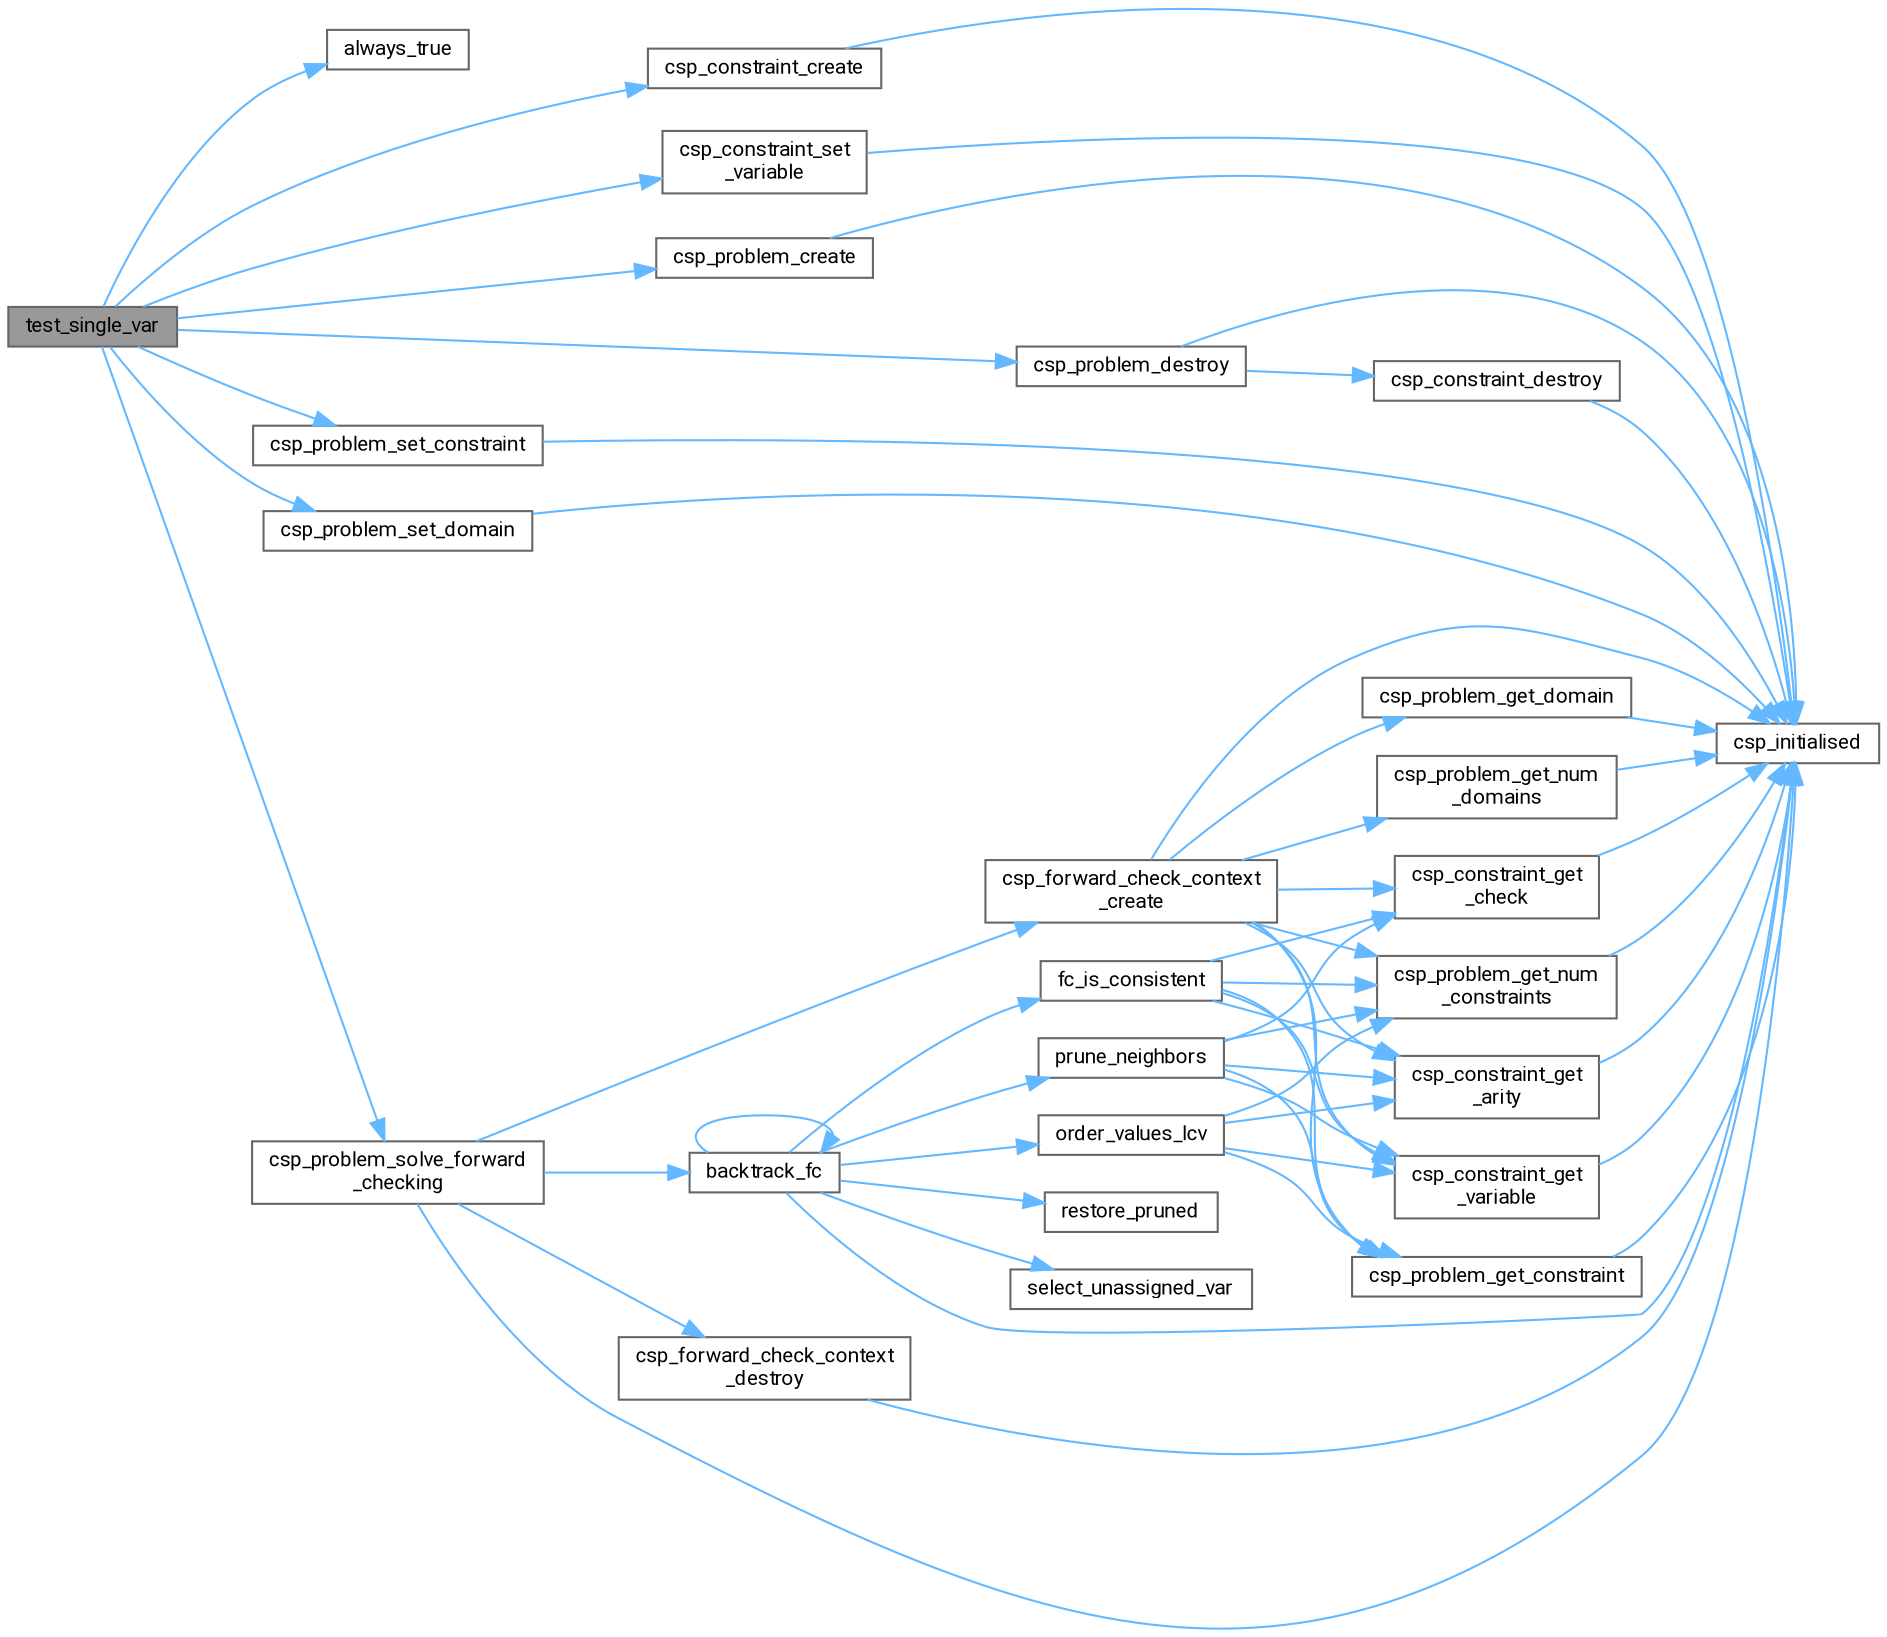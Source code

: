 digraph "test_single_var"
{
 // LATEX_PDF_SIZE
  bgcolor="transparent";
  edge [fontname=Roboto,fontsize=10,labelfontname=Roboto,labelfontsize=10];
  node [fontname=Roboto,fontsize=10,shape=box,height=0.2,width=0.4];
  rankdir="LR";
  Node1 [id="Node000001",label="test_single_var",height=0.2,width=0.4,color="gray40", fillcolor="grey60", style="filled", fontcolor="black",tooltip=" "];
  Node1 -> Node2 [id="edge1_Node000001_Node000002",color="steelblue1",style="solid",tooltip=" "];
  Node2 [id="Node000002",label="always_true",height=0.2,width=0.4,color="grey40", fillcolor="white", style="filled",URL="$test-forward-checking_8c.html#a7231f3eaa68050bf683cc6d3b0f8879e",tooltip=" "];
  Node1 -> Node3 [id="edge2_Node000001_Node000003",color="steelblue1",style="solid",tooltip=" "];
  Node3 [id="Node000003",label="csp_constraint_create",height=0.2,width=0.4,color="grey40", fillcolor="white", style="filled",URL="$csp_8c.html#a7c7ffdd26fbe5e2729b593cc6937cdcf",tooltip="Creates a new constraint with the specified arity and check function."];
  Node3 -> Node4 [id="edge3_Node000003_Node000004",color="steelblue1",style="solid",tooltip=" "];
  Node4 [id="Node000004",label="csp_initialised",height=0.2,width=0.4,color="grey40", fillcolor="white", style="filled",URL="$csp_8c.html#aca1712012517bff1090a471f502cf729",tooltip="Checks if the CSP library is initialized."];
  Node1 -> Node5 [id="edge4_Node000001_Node000005",color="steelblue1",style="solid",tooltip=" "];
  Node5 [id="Node000005",label="csp_constraint_set\l_variable",height=0.2,width=0.4,color="grey40", fillcolor="white", style="filled",URL="$csp_8c.html#a6929282e729d2c786b6be546b1c3e312",tooltip="Sets which CSP variable is related to a specific position in the constraint."];
  Node5 -> Node4 [id="edge5_Node000005_Node000004",color="steelblue1",style="solid",tooltip=" "];
  Node1 -> Node6 [id="edge6_Node000001_Node000006",color="steelblue1",style="solid",tooltip=" "];
  Node6 [id="Node000006",label="csp_problem_create",height=0.2,width=0.4,color="grey40", fillcolor="white", style="filled",URL="$csp_8c.html#a536e0507b779b2300d004ef8347d4d8b",tooltip="Creates a new CSP problem instance with the specified parameters."];
  Node6 -> Node4 [id="edge7_Node000006_Node000004",color="steelblue1",style="solid",tooltip=" "];
  Node1 -> Node7 [id="edge8_Node000001_Node000007",color="steelblue1",style="solid",tooltip=" "];
  Node7 [id="Node000007",label="csp_problem_destroy",height=0.2,width=0.4,color="grey40", fillcolor="white", style="filled",URL="$csp_8c.html#a0f4b67899ee7788002586217b13dde81",tooltip="Destroys a CSP problem instance and frees all associated resources."];
  Node7 -> Node8 [id="edge9_Node000007_Node000008",color="steelblue1",style="solid",tooltip=" "];
  Node8 [id="Node000008",label="csp_constraint_destroy",height=0.2,width=0.4,color="grey40", fillcolor="white", style="filled",URL="$csp_8c.html#a8fd5c98995a35845e7e57f9b13666231",tooltip="Destroys a constraint and frees all associated resources."];
  Node8 -> Node4 [id="edge10_Node000008_Node000004",color="steelblue1",style="solid",tooltip=" "];
  Node7 -> Node4 [id="edge11_Node000007_Node000004",color="steelblue1",style="solid",tooltip=" "];
  Node1 -> Node9 [id="edge12_Node000001_Node000009",color="steelblue1",style="solid",tooltip=" "];
  Node9 [id="Node000009",label="csp_problem_set_constraint",height=0.2,width=0.4,color="grey40", fillcolor="white", style="filled",URL="$csp_8c.html#ade8bd97367581ba9f1d4c8675fa11636",tooltip="Sets a constraint at the specified position in the CSP problem."];
  Node9 -> Node4 [id="edge13_Node000009_Node000004",color="steelblue1",style="solid",tooltip=" "];
  Node1 -> Node10 [id="edge14_Node000001_Node000010",color="steelblue1",style="solid",tooltip=" "];
  Node10 [id="Node000010",label="csp_problem_set_domain",height=0.2,width=0.4,color="grey40", fillcolor="white", style="filled",URL="$csp_8c.html#a0d1cbedfaeb27e353d49f3f9c9f5a30a",tooltip="Sets the domain size for a variable in the CSP problem."];
  Node10 -> Node4 [id="edge15_Node000010_Node000004",color="steelblue1",style="solid",tooltip=" "];
  Node1 -> Node11 [id="edge16_Node000001_Node000011",color="steelblue1",style="solid",tooltip=" "];
  Node11 [id="Node000011",label="csp_problem_solve_forward\l_checking",height=0.2,width=0.4,color="grey40", fillcolor="white", style="filled",URL="$forward-checking_8c.html#aab2b763fd1833131dc1b7f43b2c7942a",tooltip="Solves a CSP problem using the forward checking algorithm with heuristics."];
  Node11 -> Node12 [id="edge17_Node000011_Node000012",color="steelblue1",style="solid",tooltip=" "];
  Node12 [id="Node000012",label="backtrack_fc",height=0.2,width=0.4,color="grey40", fillcolor="white", style="filled",URL="$forward-checking_8c.html#a1f0b1f4d23987c6c2209df2c7e2570ce",tooltip=" "];
  Node12 -> Node12 [id="edge18_Node000012_Node000012",color="steelblue1",style="solid",tooltip=" "];
  Node12 -> Node4 [id="edge19_Node000012_Node000004",color="steelblue1",style="solid",tooltip=" "];
  Node12 -> Node13 [id="edge20_Node000012_Node000013",color="steelblue1",style="solid",tooltip=" "];
  Node13 [id="Node000013",label="fc_is_consistent",height=0.2,width=0.4,color="grey40", fillcolor="white", style="filled",URL="$forward-checking_8c.html#a400289d0fceaceb244ed1e32f4860880",tooltip="Checks consistency of the current assignment under forward checking."];
  Node13 -> Node14 [id="edge21_Node000013_Node000014",color="steelblue1",style="solid",tooltip=" "];
  Node14 [id="Node000014",label="csp_constraint_get\l_arity",height=0.2,width=0.4,color="grey40", fillcolor="white", style="filled",URL="$csp_8c.html#a0ec9ba5a3f78127657d0ab0f2d3a5bbd",tooltip="Gets the arity of a constraint."];
  Node14 -> Node4 [id="edge22_Node000014_Node000004",color="steelblue1",style="solid",tooltip=" "];
  Node13 -> Node15 [id="edge23_Node000013_Node000015",color="steelblue1",style="solid",tooltip=" "];
  Node15 [id="Node000015",label="csp_constraint_get\l_check",height=0.2,width=0.4,color="grey40", fillcolor="white", style="filled",URL="$csp_8c.html#ac9b8e8925b0302c3cdd35b0186a1acd8",tooltip="Gets the check function associated with a constraint."];
  Node15 -> Node4 [id="edge24_Node000015_Node000004",color="steelblue1",style="solid",tooltip=" "];
  Node13 -> Node16 [id="edge25_Node000013_Node000016",color="steelblue1",style="solid",tooltip=" "];
  Node16 [id="Node000016",label="csp_constraint_get\l_variable",height=0.2,width=0.4,color="grey40", fillcolor="white", style="filled",URL="$csp_8c.html#a4cfb5884d7fe282dbecebefb53bb9cdd",tooltip="Gets the variable ID associated with a specific position in the constraint."];
  Node16 -> Node4 [id="edge26_Node000016_Node000004",color="steelblue1",style="solid",tooltip=" "];
  Node13 -> Node17 [id="edge27_Node000013_Node000017",color="steelblue1",style="solid",tooltip=" "];
  Node17 [id="Node000017",label="csp_problem_get_constraint",height=0.2,width=0.4,color="grey40", fillcolor="white", style="filled",URL="$csp_8c.html#aba7697a379d5f761429bb911e2bc2bbc",tooltip="Gets the constraint at the specified position in the CSP problem."];
  Node17 -> Node4 [id="edge28_Node000017_Node000004",color="steelblue1",style="solid",tooltip=" "];
  Node13 -> Node18 [id="edge29_Node000013_Node000018",color="steelblue1",style="solid",tooltip=" "];
  Node18 [id="Node000018",label="csp_problem_get_num\l_constraints",height=0.2,width=0.4,color="grey40", fillcolor="white", style="filled",URL="$csp_8c.html#a1dc56cea8c87ec1ef2e4489536cd1f0e",tooltip="Gets the number of constraints in the CSP problem."];
  Node18 -> Node4 [id="edge30_Node000018_Node000004",color="steelblue1",style="solid",tooltip=" "];
  Node12 -> Node19 [id="edge31_Node000012_Node000019",color="steelblue1",style="solid",tooltip=" "];
  Node19 [id="Node000019",label="order_values_lcv",height=0.2,width=0.4,color="grey40", fillcolor="white", style="filled",URL="$heuristics_8c.html#a9c3a8a6b03e49553f45c6144f97e1fb4",tooltip="Implements the Least Constraining Value (LCV) heuristic for value ordering."];
  Node19 -> Node14 [id="edge32_Node000019_Node000014",color="steelblue1",style="solid",tooltip=" "];
  Node19 -> Node16 [id="edge33_Node000019_Node000016",color="steelblue1",style="solid",tooltip=" "];
  Node19 -> Node17 [id="edge34_Node000019_Node000017",color="steelblue1",style="solid",tooltip=" "];
  Node19 -> Node18 [id="edge35_Node000019_Node000018",color="steelblue1",style="solid",tooltip=" "];
  Node12 -> Node20 [id="edge36_Node000012_Node000020",color="steelblue1",style="solid",tooltip=" "];
  Node20 [id="Node000020",label="prune_neighbors",height=0.2,width=0.4,color="grey40", fillcolor="white", style="filled",URL="$heuristics_8c.html#a2840f304ec278feae32d3d11915a7a78",tooltip="Prunes inconsistent values from neighboring variables during forward checking."];
  Node20 -> Node14 [id="edge37_Node000020_Node000014",color="steelblue1",style="solid",tooltip=" "];
  Node20 -> Node15 [id="edge38_Node000020_Node000015",color="steelblue1",style="solid",tooltip=" "];
  Node20 -> Node16 [id="edge39_Node000020_Node000016",color="steelblue1",style="solid",tooltip=" "];
  Node20 -> Node17 [id="edge40_Node000020_Node000017",color="steelblue1",style="solid",tooltip=" "];
  Node20 -> Node18 [id="edge41_Node000020_Node000018",color="steelblue1",style="solid",tooltip=" "];
  Node12 -> Node21 [id="edge42_Node000012_Node000021",color="steelblue1",style="solid",tooltip=" "];
  Node21 [id="Node000021",label="restore_pruned",height=0.2,width=0.4,color="grey40", fillcolor="white", style="filled",URL="$heuristics_8c.html#a22131bfb5921b024b7886b33b3fa1c4b",tooltip="Restores values that were pruned during forward checking when backtracking occurs."];
  Node12 -> Node22 [id="edge43_Node000012_Node000022",color="steelblue1",style="solid",tooltip=" "];
  Node22 [id="Node000022",label="select_unassigned_var",height=0.2,width=0.4,color="grey40", fillcolor="white", style="filled",URL="$heuristics_8c.html#a934ee1c54ecdfa65b205d3f9888e38de",tooltip="Implements the Minimum Remaining Values (MRV) heuristic for variable selection."];
  Node11 -> Node23 [id="edge44_Node000011_Node000023",color="steelblue1",style="solid",tooltip=" "];
  Node23 [id="Node000023",label="csp_forward_check_context\l_create",height=0.2,width=0.4,color="grey40", fillcolor="white", style="filled",URL="$forward-checking_8c.html#a80a2e22a4514587505e87b68cd29841b",tooltip="Creates and initializes a forward checking context."];
  Node23 -> Node14 [id="edge45_Node000023_Node000014",color="steelblue1",style="solid",tooltip=" "];
  Node23 -> Node15 [id="edge46_Node000023_Node000015",color="steelblue1",style="solid",tooltip=" "];
  Node23 -> Node16 [id="edge47_Node000023_Node000016",color="steelblue1",style="solid",tooltip=" "];
  Node23 -> Node4 [id="edge48_Node000023_Node000004",color="steelblue1",style="solid",tooltip=" "];
  Node23 -> Node17 [id="edge49_Node000023_Node000017",color="steelblue1",style="solid",tooltip=" "];
  Node23 -> Node24 [id="edge50_Node000023_Node000024",color="steelblue1",style="solid",tooltip=" "];
  Node24 [id="Node000024",label="csp_problem_get_domain",height=0.2,width=0.4,color="grey40", fillcolor="white", style="filled",URL="$csp_8c.html#a86b3f53f47b41dcdd6109aaa9103d5fa",tooltip="Gets the domain size for a variable in the CSP problem."];
  Node24 -> Node4 [id="edge51_Node000024_Node000004",color="steelblue1",style="solid",tooltip=" "];
  Node23 -> Node18 [id="edge52_Node000023_Node000018",color="steelblue1",style="solid",tooltip=" "];
  Node23 -> Node25 [id="edge53_Node000023_Node000025",color="steelblue1",style="solid",tooltip=" "];
  Node25 [id="Node000025",label="csp_problem_get_num\l_domains",height=0.2,width=0.4,color="grey40", fillcolor="white", style="filled",URL="$csp_8c.html#abf80aeaad4438b9cbaefaa941e4f2315",tooltip="Gets the number of variables (domains) in the CSP problem."];
  Node25 -> Node4 [id="edge54_Node000025_Node000004",color="steelblue1",style="solid",tooltip=" "];
  Node11 -> Node26 [id="edge55_Node000011_Node000026",color="steelblue1",style="solid",tooltip=" "];
  Node26 [id="Node000026",label="csp_forward_check_context\l_destroy",height=0.2,width=0.4,color="grey40", fillcolor="white", style="filled",URL="$forward-checking_8c.html#a0787ac68808df63955a93e55aa5235e2",tooltip="Destroys a forward checking context and frees all associated memory."];
  Node26 -> Node4 [id="edge56_Node000026_Node000004",color="steelblue1",style="solid",tooltip=" "];
  Node11 -> Node4 [id="edge57_Node000011_Node000004",color="steelblue1",style="solid",tooltip=" "];
}
